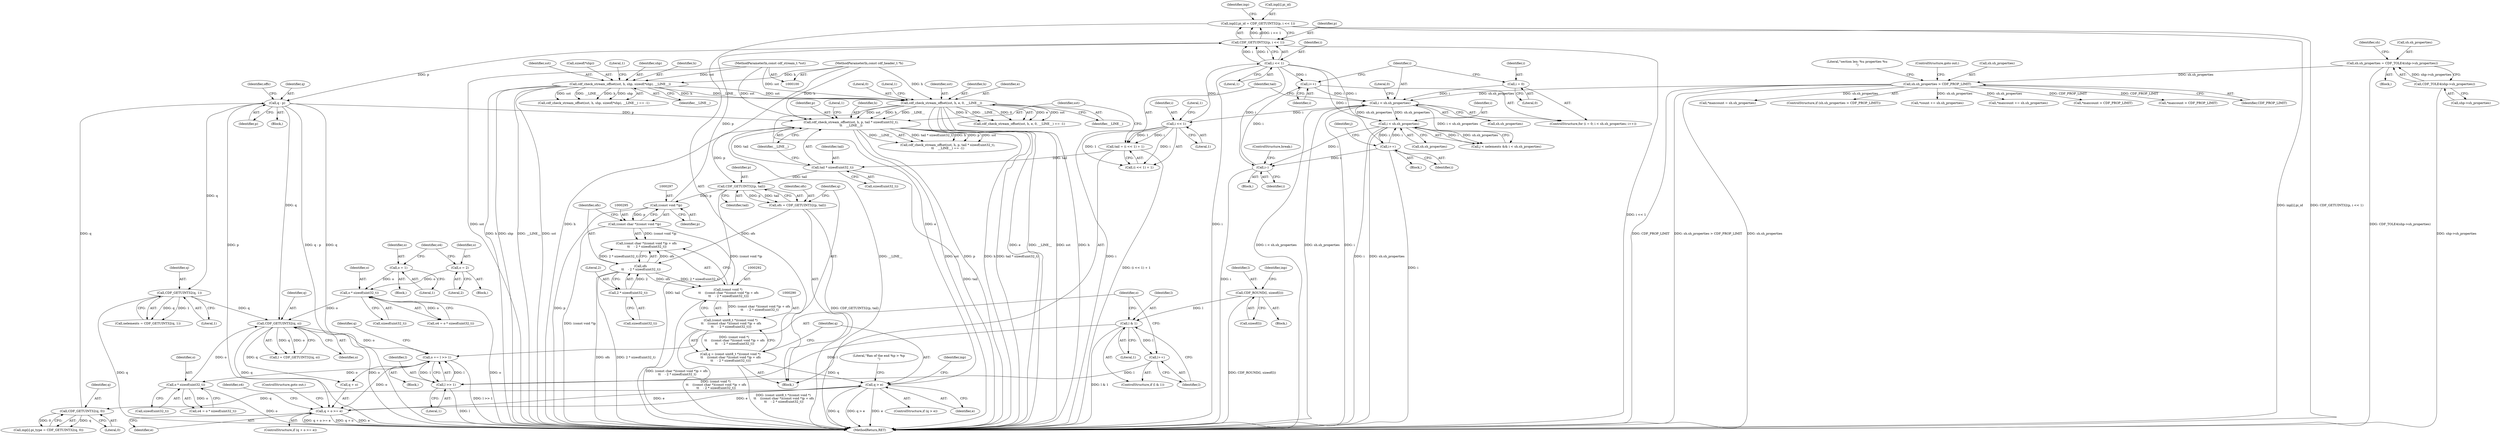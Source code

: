 digraph "0_file_93e063ee374b6a75729df9e7201fb511e47e259d@array" {
"1000317" [label="(Call,inp[i].pi_id = CDF_GETUINT32(p, i << 1))"];
"1000323" [label="(Call,CDF_GETUINT32(p, i << 1))"];
"1000296" [label="(Call,(const void *)p)"];
"1000284" [label="(Call,CDF_GETUINT32(p, tail))"];
"1000269" [label="(Call,cdf_check_stream_offset(sst, h, p, tail * sizeof(uint32_t),\n\t\t    __LINE__))"];
"1000238" [label="(Call,cdf_check_stream_offset(sst, h, e, 0, __LINE__))"];
"1000138" [label="(Call,cdf_check_stream_offset(sst, h, shp, sizeof(*shp), __LINE__))"];
"1000101" [label="(MethodParameterIn,const cdf_stream_t *sst)"];
"1000102" [label="(MethodParameterIn,const cdf_header_t *h)"];
"1000355" [label="(Call,q - p)"];
"1000334" [label="(Call,CDF_GETUINT32(q, 0))"];
"1000306" [label="(Call,q > e)"];
"1000287" [label="(Call,q = (const uint8_t *)(const void *)\n \t\t    ((const char *)(const void *)p + ofs\n \t\t    - 2 * sizeof(uint32_t)))"];
"1000289" [label="(Call,(const uint8_t *)(const void *)\n \t\t    ((const char *)(const void *)p + ofs\n \t\t    - 2 * sizeof(uint32_t)))"];
"1000291" [label="(Call,(const void *)\n \t\t    ((const char *)(const void *)p + ofs\n \t\t    - 2 * sizeof(uint32_t)))"];
"1000294" [label="(Call,(const char *)(const void *)p)"];
"1000299" [label="(Call,ofs\n \t\t    - 2 * sizeof(uint32_t))"];
"1000282" [label="(Call,ofs = CDF_GETUINT32(p, tail))"];
"1000301" [label="(Call,2 * sizeof(uint32_t))"];
"1000793" [label="(Call,q + o >= e)"];
"1000733" [label="(Call,CDF_GETUINT32(q, o))"];
"1000370" [label="(Call,CDF_GETUINT32(q, 1))"];
"1000801" [label="(Call,o * sizeof(uint32_t))"];
"1000787" [label="(Call,o += l >> 1)"];
"1000789" [label="(Call,l >> 1)"];
"1000782" [label="(Call,l & 1)"];
"1000770" [label="(Call,CDF_ROUND(l, sizeof(l)))"];
"1000785" [label="(Call,l++)"];
"1000394" [label="(Call,o * sizeof(uint32_t))"];
"1000389" [label="(Call,o = 1)"];
"1000381" [label="(Call,o = 2)"];
"1000273" [label="(Call,tail * sizeof(uint32_t))"];
"1000260" [label="(Call,tail = (i << 1) + 1)"];
"1000263" [label="(Call,i << 1)"];
"1000251" [label="(Call,i < sh.sh_properties)"];
"1000256" [label="(Call,i++)"];
"1000325" [label="(Call,i << 1)"];
"1000805" [label="(Call,i--)"];
"1000719" [label="(Call,i < sh.sh_properties)"];
"1000727" [label="(Call,i++)"];
"1000248" [label="(Call,i = 0)"];
"1000177" [label="(Call,sh.sh_properties > CDF_PROP_LIMIT)"];
"1000168" [label="(Call,sh.sh_properties = CDF_TOLE4(shp->sh_properties))"];
"1000172" [label="(Call,CDF_TOLE4(shp->sh_properties))"];
"1000177" [label="(Call,sh.sh_properties > CDF_PROP_LIMIT)"];
"1000797" [label="(Identifier,e)"];
"1000241" [label="(Identifier,e)"];
"1000243" [label="(Identifier,__LINE__)"];
"1000269" [label="(Call,cdf_check_stream_offset(sst, h, p, tail * sizeof(uint32_t),\n\t\t    __LINE__))"];
"1000355" [label="(Call,q - p)"];
"1000769" [label="(Block,)"];
"1000383" [label="(Literal,2)"];
"1000284" [label="(Call,CDF_GETUINT32(p, tail))"];
"1000101" [label="(MethodParameterIn,const cdf_stream_t *sst)"];
"1000256" [label="(Call,i++)"];
"1000728" [label="(Identifier,i)"];
"1000266" [label="(Literal,1)"];
"1000147" [label="(Literal,1)"];
"1000734" [label="(Identifier,q)"];
"1000249" [label="(Identifier,i)"];
"1000262" [label="(Call,(i << 1) + 1)"];
"1000283" [label="(Identifier,ofs)"];
"1000331" [label="(Identifier,inp)"];
"1000178" [label="(Call,sh.sh_properties)"];
"1000794" [label="(Call,q + o)"];
"1000137" [label="(Call,cdf_check_stream_offset(sst, h, shp, sizeof(*shp), __LINE__) == -1)"];
"1000289" [label="(Call,(const uint8_t *)(const void *)\n \t\t    ((const char *)(const void *)p + ofs\n \t\t    - 2 * sizeof(uint32_t)))"];
"1000787" [label="(Call,o += l >> 1)"];
"1000771" [label="(Identifier,l)"];
"1000370" [label="(Call,CDF_GETUINT32(q, 1))"];
"1000305" [label="(ControlStructure,if (q > e))"];
"1000777" [label="(Identifier,inp)"];
"1000317" [label="(Call,inp[i].pi_id = CDF_GETUINT32(p, i << 1))"];
"1000356" [label="(Identifier,q)"];
"1000800" [label="(Identifier,o4)"];
"1000257" [label="(Identifier,i)"];
"1000371" [label="(Identifier,q)"];
"1000271" [label="(Identifier,h)"];
"1000381" [label="(Call,o = 2)"];
"1000328" [label="(Call,inp[i].pi_type = CDF_GETUINT32(q, 0))"];
"1000275" [label="(Call,sizeof(uint32_t))"];
"1000394" [label="(Call,o * sizeof(uint32_t))"];
"1000242" [label="(Literal,0)"];
"1000323" [label="(Call,CDF_GETUINT32(p, i << 1))"];
"1000176" [label="(ControlStructure,if (sh.sh_properties > CDF_PROP_LIMIT))"];
"1000230" [label="(Call,*count += sh.sh_properties)"];
"1000871" [label="(MethodReturn,RET)"];
"1000245" [label="(Literal,1)"];
"1000179" [label="(Identifier,sh)"];
"1000393" [label="(Identifier,o4)"];
"1000303" [label="(Call,sizeof(uint32_t))"];
"1000173" [label="(Call,shp->sh_properties)"];
"1000325" [label="(Call,i << 1)"];
"1000107" [label="(Block,)"];
"1000790" [label="(Identifier,l)"];
"1000419" [label="(Block,)"];
"1000805" [label="(Call,i--)"];
"1000203" [label="(Call,*maxcount += sh.sh_properties)"];
"1000335" [label="(Identifier,q)"];
"1000287" [label="(Call,q = (const uint8_t *)(const void *)\n \t\t    ((const char *)(const void *)p + ofs\n \t\t    - 2 * sizeof(uint32_t)))"];
"1000264" [label="(Identifier,i)"];
"1000334" [label="(Call,CDF_GETUINT32(q, 0))"];
"1000788" [label="(Identifier,o)"];
"1000261" [label="(Identifier,tail)"];
"1000138" [label="(Call,cdf_check_stream_offset(sst, h, shp, sizeof(*shp), __LINE__))"];
"1000358" [label="(Identifier,offs)"];
"1000302" [label="(Literal,2)"];
"1000770" [label="(Call,CDF_ROUND(l, sizeof(l)))"];
"1000308" [label="(Identifier,e)"];
"1000102" [label="(MethodParameterIn,const cdf_header_t *h)"];
"1000784" [label="(Literal,1)"];
"1000285" [label="(Identifier,p)"];
"1000727" [label="(Call,i++)"];
"1000247" [label="(ControlStructure,for (i = 0; i < sh.sh_properties; i++))"];
"1000724" [label="(Block,)"];
"1000291" [label="(Call,(const void *)\n \t\t    ((const char *)(const void *)p + ofs\n \t\t    - 2 * sizeof(uint32_t)))"];
"1000238" [label="(Call,cdf_check_stream_offset(sst, h, e, 0, __LINE__))"];
"1000367" [label="(Block,)"];
"1000277" [label="(Identifier,__LINE__)"];
"1000141" [label="(Identifier,shp)"];
"1000250" [label="(Literal,0)"];
"1000793" [label="(Call,q + o >= e)"];
"1000172" [label="(Call,CDF_TOLE4(shp->sh_properties))"];
"1000268" [label="(Call,cdf_check_stream_offset(sst, h, p, tail * sizeof(uint32_t),\n\t\t    __LINE__) == -1)"];
"1000786" [label="(Identifier,l)"];
"1000140" [label="(Identifier,h)"];
"1000301" [label="(Call,2 * sizeof(uint32_t))"];
"1000392" [label="(Call,o4 = o * sizeof(uint32_t))"];
"1000389" [label="(Call,o = 1)"];
"1000273" [label="(Call,tail * sizeof(uint32_t))"];
"1000260" [label="(Call,tail = (i << 1) + 1)"];
"1000863" [label="(Literal,0)"];
"1000288" [label="(Identifier,q)"];
"1000139" [label="(Identifier,sst)"];
"1000782" [label="(Call,l & 1)"];
"1000395" [label="(Identifier,o)"];
"1000251" [label="(Call,i < sh.sh_properties)"];
"1000307" [label="(Identifier,q)"];
"1000318" [label="(Call,inp[i].pi_id)"];
"1000324" [label="(Identifier,p)"];
"1000270" [label="(Identifier,sst)"];
"1000781" [label="(ControlStructure,if (l & 1))"];
"1000680" [label="(Call,*maxcount > CDF_PROP_LIMIT)"];
"1000385" [label="(Block,)"];
"1000198" [label="(Call,*maxcount > CDF_PROP_LIMIT)"];
"1000306" [label="(Call,q > e)"];
"1000731" [label="(Call,l = CDF_GETUINT32(q, o))"];
"1000721" [label="(Call,sh.sh_properties)"];
"1000803" [label="(Call,sizeof(uint32_t))"];
"1000785" [label="(Call,l++)"];
"1000802" [label="(Identifier,o)"];
"1000326" [label="(Identifier,i)"];
"1000719" [label="(Call,i < sh.sh_properties)"];
"1000368" [label="(Call,nelements = CDF_GETUINT32(q, 1))"];
"1000801" [label="(Call,o * sizeof(uint32_t))"];
"1000391" [label="(Literal,1)"];
"1000717" [label="(Identifier,j)"];
"1000789" [label="(Call,l >> 1)"];
"1000185" [label="(Literal,\"section len: %u properties %u\n\")"];
"1000265" [label="(Literal,1)"];
"1000733" [label="(Call,CDF_GETUINT32(q, o))"];
"1000239" [label="(Identifier,sst)"];
"1000807" [label="(ControlStructure,break;)"];
"1000382" [label="(Identifier,o)"];
"1000390" [label="(Identifier,o)"];
"1000168" [label="(Call,sh.sh_properties = CDF_TOLE4(shp->sh_properties))"];
"1000182" [label="(ControlStructure,goto out;)"];
"1000272" [label="(Identifier,p)"];
"1000298" [label="(Identifier,p)"];
"1000258" [label="(Block,)"];
"1000300" [label="(Identifier,ofs)"];
"1000729" [label="(Block,)"];
"1000772" [label="(Call,sizeof(l))"];
"1000357" [label="(Identifier,p)"];
"1000715" [label="(Call,j < nelements && i < sh.sh_properties)"];
"1000299" [label="(Call,ofs\n \t\t    - 2 * sizeof(uint32_t))"];
"1000237" [label="(Call,cdf_check_stream_offset(sst, h, e, 0, __LINE__) == -1)"];
"1000798" [label="(ControlStructure,goto out;)"];
"1000296" [label="(Call,(const void *)p)"];
"1000169" [label="(Call,sh.sh_properties)"];
"1000263" [label="(Call,i << 1)"];
"1000274" [label="(Identifier,tail)"];
"1000293" [label="(Call,(const char *)(const void *)p + ofs\n \t\t    - 2 * sizeof(uint32_t))"];
"1000327" [label="(Literal,1)"];
"1000735" [label="(Identifier,o)"];
"1000248" [label="(Call,i = 0)"];
"1000336" [label="(Literal,0)"];
"1000286" [label="(Identifier,tail)"];
"1000795" [label="(Identifier,q)"];
"1000252" [label="(Identifier,i)"];
"1000279" [label="(Literal,1)"];
"1000354" [label="(Block,)"];
"1000294" [label="(Call,(const char *)(const void *)p)"];
"1000181" [label="(Identifier,CDF_PROP_LIMIT)"];
"1000792" [label="(ControlStructure,if (q + o >= e))"];
"1000253" [label="(Call,sh.sh_properties)"];
"1000372" [label="(Literal,1)"];
"1000799" [label="(Call,o4 = o * sizeof(uint32_t))"];
"1000240" [label="(Identifier,h)"];
"1000396" [label="(Call,sizeof(uint32_t))"];
"1000312" [label="(Literal,\"Ran of the end %p > %p\n\")"];
"1000142" [label="(Call,sizeof(*shp))"];
"1000282" [label="(Call,ofs = CDF_GETUINT32(p, tail))"];
"1000791" [label="(Literal,1)"];
"1000783" [label="(Identifier,l)"];
"1000806" [label="(Identifier,i)"];
"1000320" [label="(Identifier,inp)"];
"1000720" [label="(Identifier,i)"];
"1000211" [label="(Call,*maxcount = sh.sh_properties)"];
"1000145" [label="(Identifier,__LINE__)"];
"1000317" -> "1000258"  [label="AST: "];
"1000317" -> "1000323"  [label="CFG: "];
"1000318" -> "1000317"  [label="AST: "];
"1000323" -> "1000317"  [label="AST: "];
"1000331" -> "1000317"  [label="CFG: "];
"1000317" -> "1000871"  [label="DDG: inp[i].pi_id"];
"1000317" -> "1000871"  [label="DDG: CDF_GETUINT32(p, i << 1)"];
"1000323" -> "1000317"  [label="DDG: p"];
"1000323" -> "1000317"  [label="DDG: i << 1"];
"1000323" -> "1000325"  [label="CFG: "];
"1000324" -> "1000323"  [label="AST: "];
"1000325" -> "1000323"  [label="AST: "];
"1000323" -> "1000871"  [label="DDG: i << 1"];
"1000296" -> "1000323"  [label="DDG: p"];
"1000325" -> "1000323"  [label="DDG: i"];
"1000325" -> "1000323"  [label="DDG: 1"];
"1000323" -> "1000355"  [label="DDG: p"];
"1000296" -> "1000294"  [label="AST: "];
"1000296" -> "1000298"  [label="CFG: "];
"1000297" -> "1000296"  [label="AST: "];
"1000298" -> "1000296"  [label="AST: "];
"1000294" -> "1000296"  [label="CFG: "];
"1000296" -> "1000871"  [label="DDG: p"];
"1000296" -> "1000294"  [label="DDG: p"];
"1000284" -> "1000296"  [label="DDG: p"];
"1000284" -> "1000282"  [label="AST: "];
"1000284" -> "1000286"  [label="CFG: "];
"1000285" -> "1000284"  [label="AST: "];
"1000286" -> "1000284"  [label="AST: "];
"1000282" -> "1000284"  [label="CFG: "];
"1000284" -> "1000871"  [label="DDG: tail"];
"1000284" -> "1000282"  [label="DDG: p"];
"1000284" -> "1000282"  [label="DDG: tail"];
"1000269" -> "1000284"  [label="DDG: p"];
"1000273" -> "1000284"  [label="DDG: tail"];
"1000269" -> "1000268"  [label="AST: "];
"1000269" -> "1000277"  [label="CFG: "];
"1000270" -> "1000269"  [label="AST: "];
"1000271" -> "1000269"  [label="AST: "];
"1000272" -> "1000269"  [label="AST: "];
"1000273" -> "1000269"  [label="AST: "];
"1000277" -> "1000269"  [label="AST: "];
"1000279" -> "1000269"  [label="CFG: "];
"1000269" -> "1000871"  [label="DDG: tail * sizeof(uint32_t)"];
"1000269" -> "1000871"  [label="DDG: __LINE__"];
"1000269" -> "1000871"  [label="DDG: sst"];
"1000269" -> "1000871"  [label="DDG: p"];
"1000269" -> "1000871"  [label="DDG: h"];
"1000269" -> "1000268"  [label="DDG: tail * sizeof(uint32_t)"];
"1000269" -> "1000268"  [label="DDG: h"];
"1000269" -> "1000268"  [label="DDG: p"];
"1000269" -> "1000268"  [label="DDG: sst"];
"1000269" -> "1000268"  [label="DDG: __LINE__"];
"1000238" -> "1000269"  [label="DDG: sst"];
"1000238" -> "1000269"  [label="DDG: h"];
"1000238" -> "1000269"  [label="DDG: __LINE__"];
"1000101" -> "1000269"  [label="DDG: sst"];
"1000102" -> "1000269"  [label="DDG: h"];
"1000355" -> "1000269"  [label="DDG: p"];
"1000273" -> "1000269"  [label="DDG: tail"];
"1000238" -> "1000237"  [label="AST: "];
"1000238" -> "1000243"  [label="CFG: "];
"1000239" -> "1000238"  [label="AST: "];
"1000240" -> "1000238"  [label="AST: "];
"1000241" -> "1000238"  [label="AST: "];
"1000242" -> "1000238"  [label="AST: "];
"1000243" -> "1000238"  [label="AST: "];
"1000245" -> "1000238"  [label="CFG: "];
"1000238" -> "1000871"  [label="DDG: sst"];
"1000238" -> "1000871"  [label="DDG: h"];
"1000238" -> "1000871"  [label="DDG: e"];
"1000238" -> "1000871"  [label="DDG: __LINE__"];
"1000238" -> "1000237"  [label="DDG: e"];
"1000238" -> "1000237"  [label="DDG: sst"];
"1000238" -> "1000237"  [label="DDG: h"];
"1000238" -> "1000237"  [label="DDG: __LINE__"];
"1000238" -> "1000237"  [label="DDG: 0"];
"1000138" -> "1000238"  [label="DDG: sst"];
"1000138" -> "1000238"  [label="DDG: h"];
"1000138" -> "1000238"  [label="DDG: __LINE__"];
"1000101" -> "1000238"  [label="DDG: sst"];
"1000102" -> "1000238"  [label="DDG: h"];
"1000238" -> "1000306"  [label="DDG: e"];
"1000138" -> "1000137"  [label="AST: "];
"1000138" -> "1000145"  [label="CFG: "];
"1000139" -> "1000138"  [label="AST: "];
"1000140" -> "1000138"  [label="AST: "];
"1000141" -> "1000138"  [label="AST: "];
"1000142" -> "1000138"  [label="AST: "];
"1000145" -> "1000138"  [label="AST: "];
"1000147" -> "1000138"  [label="CFG: "];
"1000138" -> "1000871"  [label="DDG: sst"];
"1000138" -> "1000871"  [label="DDG: shp"];
"1000138" -> "1000871"  [label="DDG: h"];
"1000138" -> "1000871"  [label="DDG: __LINE__"];
"1000138" -> "1000137"  [label="DDG: sst"];
"1000138" -> "1000137"  [label="DDG: __LINE__"];
"1000138" -> "1000137"  [label="DDG: h"];
"1000138" -> "1000137"  [label="DDG: shp"];
"1000101" -> "1000138"  [label="DDG: sst"];
"1000102" -> "1000138"  [label="DDG: h"];
"1000101" -> "1000100"  [label="AST: "];
"1000101" -> "1000871"  [label="DDG: sst"];
"1000102" -> "1000100"  [label="AST: "];
"1000102" -> "1000871"  [label="DDG: h"];
"1000355" -> "1000354"  [label="AST: "];
"1000355" -> "1000357"  [label="CFG: "];
"1000356" -> "1000355"  [label="AST: "];
"1000357" -> "1000355"  [label="AST: "];
"1000358" -> "1000355"  [label="CFG: "];
"1000355" -> "1000871"  [label="DDG: q"];
"1000355" -> "1000871"  [label="DDG: p"];
"1000355" -> "1000871"  [label="DDG: q - p"];
"1000334" -> "1000355"  [label="DDG: q"];
"1000355" -> "1000370"  [label="DDG: q"];
"1000355" -> "1000733"  [label="DDG: q"];
"1000334" -> "1000328"  [label="AST: "];
"1000334" -> "1000336"  [label="CFG: "];
"1000335" -> "1000334"  [label="AST: "];
"1000336" -> "1000334"  [label="AST: "];
"1000328" -> "1000334"  [label="CFG: "];
"1000334" -> "1000328"  [label="DDG: q"];
"1000334" -> "1000328"  [label="DDG: 0"];
"1000306" -> "1000334"  [label="DDG: q"];
"1000306" -> "1000305"  [label="AST: "];
"1000306" -> "1000308"  [label="CFG: "];
"1000307" -> "1000306"  [label="AST: "];
"1000308" -> "1000306"  [label="AST: "];
"1000312" -> "1000306"  [label="CFG: "];
"1000320" -> "1000306"  [label="CFG: "];
"1000306" -> "1000871"  [label="DDG: q"];
"1000306" -> "1000871"  [label="DDG: q > e"];
"1000306" -> "1000871"  [label="DDG: e"];
"1000287" -> "1000306"  [label="DDG: q"];
"1000793" -> "1000306"  [label="DDG: e"];
"1000306" -> "1000793"  [label="DDG: e"];
"1000287" -> "1000258"  [label="AST: "];
"1000287" -> "1000289"  [label="CFG: "];
"1000288" -> "1000287"  [label="AST: "];
"1000289" -> "1000287"  [label="AST: "];
"1000307" -> "1000287"  [label="CFG: "];
"1000287" -> "1000871"  [label="DDG: (const uint8_t *)(const void *)\n \t\t    ((const char *)(const void *)p + ofs\n \t\t    - 2 * sizeof(uint32_t))"];
"1000289" -> "1000287"  [label="DDG: (const void *)\n \t\t    ((const char *)(const void *)p + ofs\n \t\t    - 2 * sizeof(uint32_t))"];
"1000289" -> "1000291"  [label="CFG: "];
"1000290" -> "1000289"  [label="AST: "];
"1000291" -> "1000289"  [label="AST: "];
"1000289" -> "1000871"  [label="DDG: (const void *)\n \t\t    ((const char *)(const void *)p + ofs\n \t\t    - 2 * sizeof(uint32_t))"];
"1000291" -> "1000289"  [label="DDG: (const char *)(const void *)p + ofs\n \t\t    - 2 * sizeof(uint32_t)"];
"1000291" -> "1000293"  [label="CFG: "];
"1000292" -> "1000291"  [label="AST: "];
"1000293" -> "1000291"  [label="AST: "];
"1000291" -> "1000871"  [label="DDG: (const char *)(const void *)p + ofs\n \t\t    - 2 * sizeof(uint32_t)"];
"1000294" -> "1000291"  [label="DDG: (const void *)p"];
"1000299" -> "1000291"  [label="DDG: ofs"];
"1000299" -> "1000291"  [label="DDG: 2 * sizeof(uint32_t)"];
"1000294" -> "1000293"  [label="AST: "];
"1000295" -> "1000294"  [label="AST: "];
"1000300" -> "1000294"  [label="CFG: "];
"1000294" -> "1000871"  [label="DDG: (const void *)p"];
"1000294" -> "1000293"  [label="DDG: (const void *)p"];
"1000299" -> "1000293"  [label="AST: "];
"1000299" -> "1000301"  [label="CFG: "];
"1000300" -> "1000299"  [label="AST: "];
"1000301" -> "1000299"  [label="AST: "];
"1000293" -> "1000299"  [label="CFG: "];
"1000299" -> "1000871"  [label="DDG: 2 * sizeof(uint32_t)"];
"1000299" -> "1000871"  [label="DDG: ofs"];
"1000299" -> "1000293"  [label="DDG: ofs"];
"1000299" -> "1000293"  [label="DDG: 2 * sizeof(uint32_t)"];
"1000282" -> "1000299"  [label="DDG: ofs"];
"1000301" -> "1000299"  [label="DDG: 2"];
"1000282" -> "1000258"  [label="AST: "];
"1000283" -> "1000282"  [label="AST: "];
"1000288" -> "1000282"  [label="CFG: "];
"1000282" -> "1000871"  [label="DDG: CDF_GETUINT32(p, tail)"];
"1000301" -> "1000303"  [label="CFG: "];
"1000302" -> "1000301"  [label="AST: "];
"1000303" -> "1000301"  [label="AST: "];
"1000793" -> "1000792"  [label="AST: "];
"1000793" -> "1000797"  [label="CFG: "];
"1000794" -> "1000793"  [label="AST: "];
"1000797" -> "1000793"  [label="AST: "];
"1000798" -> "1000793"  [label="CFG: "];
"1000800" -> "1000793"  [label="CFG: "];
"1000793" -> "1000871"  [label="DDG: q + o >= e"];
"1000793" -> "1000871"  [label="DDG: q + o"];
"1000793" -> "1000871"  [label="DDG: e"];
"1000733" -> "1000793"  [label="DDG: q"];
"1000787" -> "1000793"  [label="DDG: o"];
"1000733" -> "1000731"  [label="AST: "];
"1000733" -> "1000735"  [label="CFG: "];
"1000734" -> "1000733"  [label="AST: "];
"1000735" -> "1000733"  [label="AST: "];
"1000731" -> "1000733"  [label="CFG: "];
"1000733" -> "1000731"  [label="DDG: q"];
"1000733" -> "1000731"  [label="DDG: o"];
"1000370" -> "1000733"  [label="DDG: q"];
"1000801" -> "1000733"  [label="DDG: o"];
"1000394" -> "1000733"  [label="DDG: o"];
"1000733" -> "1000787"  [label="DDG: o"];
"1000733" -> "1000794"  [label="DDG: q"];
"1000370" -> "1000368"  [label="AST: "];
"1000370" -> "1000372"  [label="CFG: "];
"1000371" -> "1000370"  [label="AST: "];
"1000372" -> "1000370"  [label="AST: "];
"1000368" -> "1000370"  [label="CFG: "];
"1000370" -> "1000871"  [label="DDG: q"];
"1000370" -> "1000368"  [label="DDG: q"];
"1000370" -> "1000368"  [label="DDG: 1"];
"1000801" -> "1000799"  [label="AST: "];
"1000801" -> "1000803"  [label="CFG: "];
"1000802" -> "1000801"  [label="AST: "];
"1000803" -> "1000801"  [label="AST: "];
"1000799" -> "1000801"  [label="CFG: "];
"1000801" -> "1000871"  [label="DDG: o"];
"1000801" -> "1000799"  [label="DDG: o"];
"1000787" -> "1000801"  [label="DDG: o"];
"1000787" -> "1000729"  [label="AST: "];
"1000787" -> "1000789"  [label="CFG: "];
"1000788" -> "1000787"  [label="AST: "];
"1000789" -> "1000787"  [label="AST: "];
"1000795" -> "1000787"  [label="CFG: "];
"1000787" -> "1000871"  [label="DDG: l >> 1"];
"1000789" -> "1000787"  [label="DDG: l"];
"1000789" -> "1000787"  [label="DDG: 1"];
"1000787" -> "1000794"  [label="DDG: o"];
"1000789" -> "1000791"  [label="CFG: "];
"1000790" -> "1000789"  [label="AST: "];
"1000791" -> "1000789"  [label="AST: "];
"1000789" -> "1000871"  [label="DDG: l"];
"1000782" -> "1000789"  [label="DDG: l"];
"1000785" -> "1000789"  [label="DDG: l"];
"1000782" -> "1000781"  [label="AST: "];
"1000782" -> "1000784"  [label="CFG: "];
"1000783" -> "1000782"  [label="AST: "];
"1000784" -> "1000782"  [label="AST: "];
"1000786" -> "1000782"  [label="CFG: "];
"1000788" -> "1000782"  [label="CFG: "];
"1000782" -> "1000871"  [label="DDG: l & 1"];
"1000770" -> "1000782"  [label="DDG: l"];
"1000782" -> "1000785"  [label="DDG: l"];
"1000770" -> "1000769"  [label="AST: "];
"1000770" -> "1000772"  [label="CFG: "];
"1000771" -> "1000770"  [label="AST: "];
"1000772" -> "1000770"  [label="AST: "];
"1000777" -> "1000770"  [label="CFG: "];
"1000770" -> "1000871"  [label="DDG: CDF_ROUND(l, sizeof(l))"];
"1000785" -> "1000781"  [label="AST: "];
"1000785" -> "1000786"  [label="CFG: "];
"1000786" -> "1000785"  [label="AST: "];
"1000788" -> "1000785"  [label="CFG: "];
"1000394" -> "1000392"  [label="AST: "];
"1000394" -> "1000396"  [label="CFG: "];
"1000395" -> "1000394"  [label="AST: "];
"1000396" -> "1000394"  [label="AST: "];
"1000392" -> "1000394"  [label="CFG: "];
"1000394" -> "1000871"  [label="DDG: o"];
"1000394" -> "1000392"  [label="DDG: o"];
"1000389" -> "1000394"  [label="DDG: o"];
"1000381" -> "1000394"  [label="DDG: o"];
"1000389" -> "1000385"  [label="AST: "];
"1000389" -> "1000391"  [label="CFG: "];
"1000390" -> "1000389"  [label="AST: "];
"1000391" -> "1000389"  [label="AST: "];
"1000393" -> "1000389"  [label="CFG: "];
"1000381" -> "1000367"  [label="AST: "];
"1000381" -> "1000383"  [label="CFG: "];
"1000382" -> "1000381"  [label="AST: "];
"1000383" -> "1000381"  [label="AST: "];
"1000393" -> "1000381"  [label="CFG: "];
"1000273" -> "1000275"  [label="CFG: "];
"1000274" -> "1000273"  [label="AST: "];
"1000275" -> "1000273"  [label="AST: "];
"1000277" -> "1000273"  [label="CFG: "];
"1000273" -> "1000871"  [label="DDG: tail"];
"1000260" -> "1000273"  [label="DDG: tail"];
"1000260" -> "1000258"  [label="AST: "];
"1000260" -> "1000262"  [label="CFG: "];
"1000261" -> "1000260"  [label="AST: "];
"1000262" -> "1000260"  [label="AST: "];
"1000270" -> "1000260"  [label="CFG: "];
"1000260" -> "1000871"  [label="DDG: (i << 1) + 1"];
"1000263" -> "1000260"  [label="DDG: i"];
"1000263" -> "1000260"  [label="DDG: 1"];
"1000263" -> "1000262"  [label="AST: "];
"1000263" -> "1000265"  [label="CFG: "];
"1000264" -> "1000263"  [label="AST: "];
"1000265" -> "1000263"  [label="AST: "];
"1000266" -> "1000263"  [label="CFG: "];
"1000263" -> "1000871"  [label="DDG: i"];
"1000263" -> "1000262"  [label="DDG: i"];
"1000263" -> "1000262"  [label="DDG: 1"];
"1000251" -> "1000263"  [label="DDG: i"];
"1000263" -> "1000325"  [label="DDG: i"];
"1000251" -> "1000247"  [label="AST: "];
"1000251" -> "1000253"  [label="CFG: "];
"1000252" -> "1000251"  [label="AST: "];
"1000253" -> "1000251"  [label="AST: "];
"1000261" -> "1000251"  [label="CFG: "];
"1000863" -> "1000251"  [label="CFG: "];
"1000251" -> "1000871"  [label="DDG: i < sh.sh_properties"];
"1000251" -> "1000871"  [label="DDG: sh.sh_properties"];
"1000251" -> "1000871"  [label="DDG: i"];
"1000256" -> "1000251"  [label="DDG: i"];
"1000248" -> "1000251"  [label="DDG: i"];
"1000719" -> "1000251"  [label="DDG: sh.sh_properties"];
"1000177" -> "1000251"  [label="DDG: sh.sh_properties"];
"1000251" -> "1000715"  [label="DDG: i < sh.sh_properties"];
"1000251" -> "1000719"  [label="DDG: sh.sh_properties"];
"1000256" -> "1000247"  [label="AST: "];
"1000256" -> "1000257"  [label="CFG: "];
"1000257" -> "1000256"  [label="AST: "];
"1000252" -> "1000256"  [label="CFG: "];
"1000325" -> "1000256"  [label="DDG: i"];
"1000805" -> "1000256"  [label="DDG: i"];
"1000325" -> "1000327"  [label="CFG: "];
"1000326" -> "1000325"  [label="AST: "];
"1000327" -> "1000325"  [label="AST: "];
"1000325" -> "1000871"  [label="DDG: i"];
"1000325" -> "1000719"  [label="DDG: i"];
"1000325" -> "1000727"  [label="DDG: i"];
"1000325" -> "1000805"  [label="DDG: i"];
"1000805" -> "1000419"  [label="AST: "];
"1000805" -> "1000806"  [label="CFG: "];
"1000806" -> "1000805"  [label="AST: "];
"1000807" -> "1000805"  [label="CFG: "];
"1000805" -> "1000871"  [label="DDG: i"];
"1000719" -> "1000805"  [label="DDG: i"];
"1000727" -> "1000805"  [label="DDG: i"];
"1000719" -> "1000715"  [label="AST: "];
"1000719" -> "1000721"  [label="CFG: "];
"1000720" -> "1000719"  [label="AST: "];
"1000721" -> "1000719"  [label="AST: "];
"1000715" -> "1000719"  [label="CFG: "];
"1000719" -> "1000871"  [label="DDG: sh.sh_properties"];
"1000719" -> "1000871"  [label="DDG: i"];
"1000719" -> "1000715"  [label="DDG: i"];
"1000719" -> "1000715"  [label="DDG: sh.sh_properties"];
"1000727" -> "1000719"  [label="DDG: i"];
"1000719" -> "1000727"  [label="DDG: i"];
"1000727" -> "1000724"  [label="AST: "];
"1000727" -> "1000728"  [label="CFG: "];
"1000728" -> "1000727"  [label="AST: "];
"1000717" -> "1000727"  [label="CFG: "];
"1000727" -> "1000871"  [label="DDG: i"];
"1000248" -> "1000247"  [label="AST: "];
"1000248" -> "1000250"  [label="CFG: "];
"1000249" -> "1000248"  [label="AST: "];
"1000250" -> "1000248"  [label="AST: "];
"1000252" -> "1000248"  [label="CFG: "];
"1000177" -> "1000176"  [label="AST: "];
"1000177" -> "1000181"  [label="CFG: "];
"1000178" -> "1000177"  [label="AST: "];
"1000181" -> "1000177"  [label="AST: "];
"1000182" -> "1000177"  [label="CFG: "];
"1000185" -> "1000177"  [label="CFG: "];
"1000177" -> "1000871"  [label="DDG: sh.sh_properties"];
"1000177" -> "1000871"  [label="DDG: CDF_PROP_LIMIT"];
"1000177" -> "1000871"  [label="DDG: sh.sh_properties > CDF_PROP_LIMIT"];
"1000168" -> "1000177"  [label="DDG: sh.sh_properties"];
"1000177" -> "1000198"  [label="DDG: CDF_PROP_LIMIT"];
"1000177" -> "1000203"  [label="DDG: sh.sh_properties"];
"1000177" -> "1000211"  [label="DDG: sh.sh_properties"];
"1000177" -> "1000230"  [label="DDG: sh.sh_properties"];
"1000177" -> "1000680"  [label="DDG: CDF_PROP_LIMIT"];
"1000168" -> "1000107"  [label="AST: "];
"1000168" -> "1000172"  [label="CFG: "];
"1000169" -> "1000168"  [label="AST: "];
"1000172" -> "1000168"  [label="AST: "];
"1000179" -> "1000168"  [label="CFG: "];
"1000168" -> "1000871"  [label="DDG: CDF_TOLE4(shp->sh_properties)"];
"1000172" -> "1000168"  [label="DDG: shp->sh_properties"];
"1000172" -> "1000173"  [label="CFG: "];
"1000173" -> "1000172"  [label="AST: "];
"1000172" -> "1000871"  [label="DDG: shp->sh_properties"];
}
